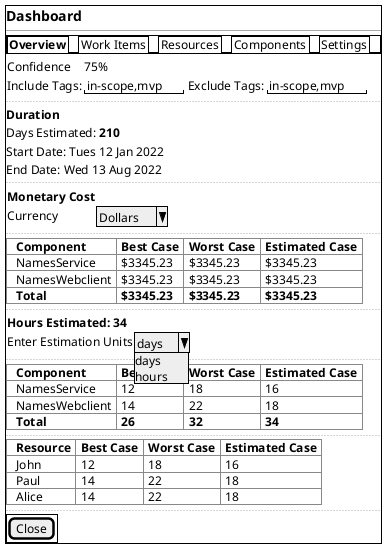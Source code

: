 @startsalt "Dashboard"

{+
    == Dashboard
    ---
    {+
        {/ <b>Overview | Work Items | Resources | Components | Settings }
    }
    {
    }
    {
        Confidence | 75%
        Include Tags: | "in-scope,mvp" | Exclude Tags: | "in-scope,mvp" | 
    }
    ...
    <b>Duration
    Days Estimated: <b>210
    Start Date: Tues 12 Jan 2022
    End Date: Wed 13 Aug 2022
    ...
    {
        <b>Monetary Cost
        Currency | ^Dollars^
    }

    ...
    {T#
        +<b>Component | <b>Best Case | <b>Worst Case | <b>Estimated Case
        + NamesService  | $3345.23 | $3345.23 | $3345.23
        + NamesWebclient   | $3345.23 | $3345.23 | $3345.23
        +<b>Total | <b>$3345.23 | <b>$3345.23 | <b>$3345.23
    }
    ...
    {
        <b>Hours Estimated: <b>34
        Enter Estimation Units | ^days ^days ^hours^
    }
    ...
    {T#
        +<b>Component | <b>Best Case | <b>Worst Case | <b>Estimated Case
        + NamesService  | 12 | 18 | 16
        + NamesWebclient   | 14 | 22 | 18
        +<b>Total | <b>26 | <b>32 | <b>34
    }
    ...
    {T#
        +<b>Resource | <b>Best Case | <b>Worst Case | <b>Estimated Case
        + John  | 12 | 18 | 16
        + Paul   | 14 | 22 | 18
        + Alice   | 14 | 22 | 18
    }
    ...

    {+
        [Close]
    }
}

@endsalt
